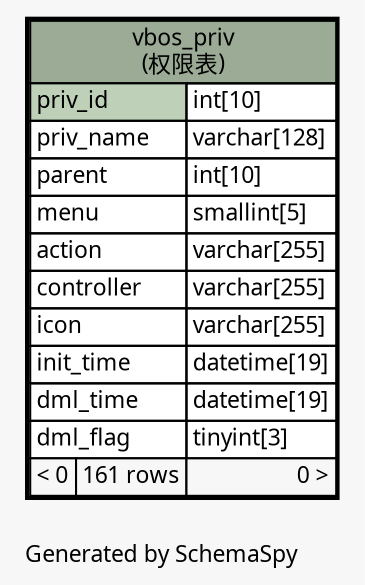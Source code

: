 // dot 2.26.0 on Linux 2.6.32-504.3.3.el6.x86_64
// SchemaSpy rev Unknown
digraph "oneDegreeRelationshipsDiagram" {
  graph [
    rankdir="RL"
    bgcolor="#f7f7f7"
    label="\nGenerated by SchemaSpy"
    labeljust="l"
    nodesep="0.18"
    ranksep="0.46"
    fontname="Microsoft YaHei"
    fontsize="11"
  ];
  node [
    fontname="Microsoft YaHei"
    fontsize="11"
    shape="plaintext"
  ];
  edge [
    arrowsize="0.8"
  ];
  "vbos_priv" [
    label=<
    <TABLE BORDER="2" CELLBORDER="1" CELLSPACING="0" BGCOLOR="#ffffff">
      <TR><TD COLSPAN="3" BGCOLOR="#9bab96" ALIGN="CENTER">vbos_priv<br/>(权限表)</TD></TR>
      <TR><TD PORT="priv_id" COLSPAN="2" BGCOLOR="#bed1b8" ALIGN="LEFT">priv_id</TD><TD PORT="priv_id.type" ALIGN="LEFT">int[10]</TD></TR>
      <TR><TD PORT="priv_name" COLSPAN="2" ALIGN="LEFT">priv_name</TD><TD PORT="priv_name.type" ALIGN="LEFT">varchar[128]</TD></TR>
      <TR><TD PORT="parent" COLSPAN="2" ALIGN="LEFT">parent</TD><TD PORT="parent.type" ALIGN="LEFT">int[10]</TD></TR>
      <TR><TD PORT="menu" COLSPAN="2" ALIGN="LEFT">menu</TD><TD PORT="menu.type" ALIGN="LEFT">smallint[5]</TD></TR>
      <TR><TD PORT="action" COLSPAN="2" ALIGN="LEFT">action</TD><TD PORT="action.type" ALIGN="LEFT">varchar[255]</TD></TR>
      <TR><TD PORT="controller" COLSPAN="2" ALIGN="LEFT">controller</TD><TD PORT="controller.type" ALIGN="LEFT">varchar[255]</TD></TR>
      <TR><TD PORT="icon" COLSPAN="2" ALIGN="LEFT">icon</TD><TD PORT="icon.type" ALIGN="LEFT">varchar[255]</TD></TR>
      <TR><TD PORT="init_time" COLSPAN="2" ALIGN="LEFT">init_time</TD><TD PORT="init_time.type" ALIGN="LEFT">datetime[19]</TD></TR>
      <TR><TD PORT="dml_time" COLSPAN="2" ALIGN="LEFT">dml_time</TD><TD PORT="dml_time.type" ALIGN="LEFT">datetime[19]</TD></TR>
      <TR><TD PORT="dml_flag" COLSPAN="2" ALIGN="LEFT">dml_flag</TD><TD PORT="dml_flag.type" ALIGN="LEFT">tinyint[3]</TD></TR>
      <TR><TD ALIGN="LEFT" BGCOLOR="#f7f7f7">&lt; 0</TD><TD ALIGN="RIGHT" BGCOLOR="#f7f7f7">161 rows</TD><TD ALIGN="RIGHT" BGCOLOR="#f7f7f7">0 &gt;</TD></TR>
    </TABLE>>
    URL="vbos_priv.html"
    tooltip="vbos_priv"
  ];
}
